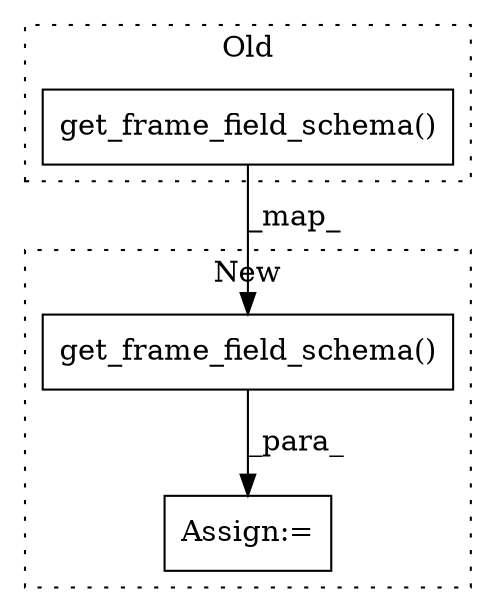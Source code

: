 digraph G {
subgraph cluster0 {
1 [label="get_frame_field_schema()" a="75" s="57502" l="32" shape="box"];
label = "Old";
style="dotted";
}
subgraph cluster1 {
2 [label="get_frame_field_schema()" a="75" s="61839" l="41" shape="box"];
3 [label="Assign:=" a="68" s="61836" l="3" shape="box"];
label = "New";
style="dotted";
}
1 -> 2 [label="_map_"];
2 -> 3 [label="_para_"];
}